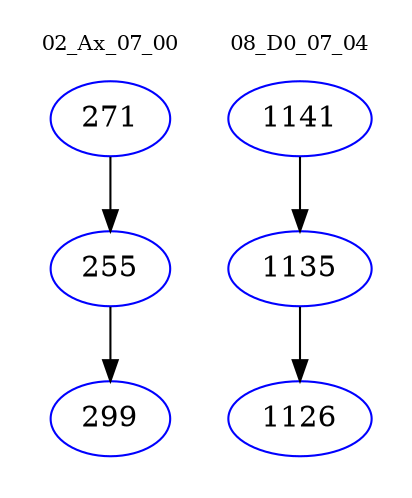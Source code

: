 digraph{
subgraph cluster_0 {
color = white
label = "02_Ax_07_00";
fontsize=10;
T0_271 [label="271", color="blue"]
T0_271 -> T0_255 [color="black"]
T0_255 [label="255", color="blue"]
T0_255 -> T0_299 [color="black"]
T0_299 [label="299", color="blue"]
}
subgraph cluster_1 {
color = white
label = "08_D0_07_04";
fontsize=10;
T1_1141 [label="1141", color="blue"]
T1_1141 -> T1_1135 [color="black"]
T1_1135 [label="1135", color="blue"]
T1_1135 -> T1_1126 [color="black"]
T1_1126 [label="1126", color="blue"]
}
}
